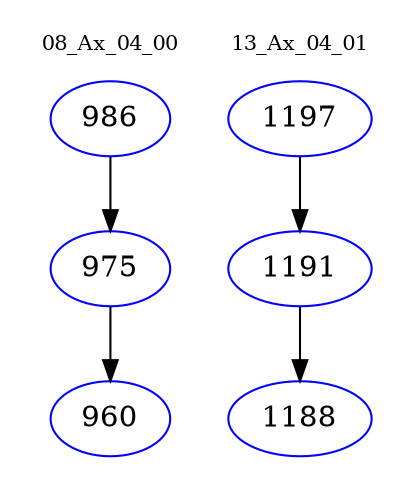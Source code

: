 digraph{
subgraph cluster_0 {
color = white
label = "08_Ax_04_00";
fontsize=10;
T0_986 [label="986", color="blue"]
T0_986 -> T0_975 [color="black"]
T0_975 [label="975", color="blue"]
T0_975 -> T0_960 [color="black"]
T0_960 [label="960", color="blue"]
}
subgraph cluster_1 {
color = white
label = "13_Ax_04_01";
fontsize=10;
T1_1197 [label="1197", color="blue"]
T1_1197 -> T1_1191 [color="black"]
T1_1191 [label="1191", color="blue"]
T1_1191 -> T1_1188 [color="black"]
T1_1188 [label="1188", color="blue"]
}
}
